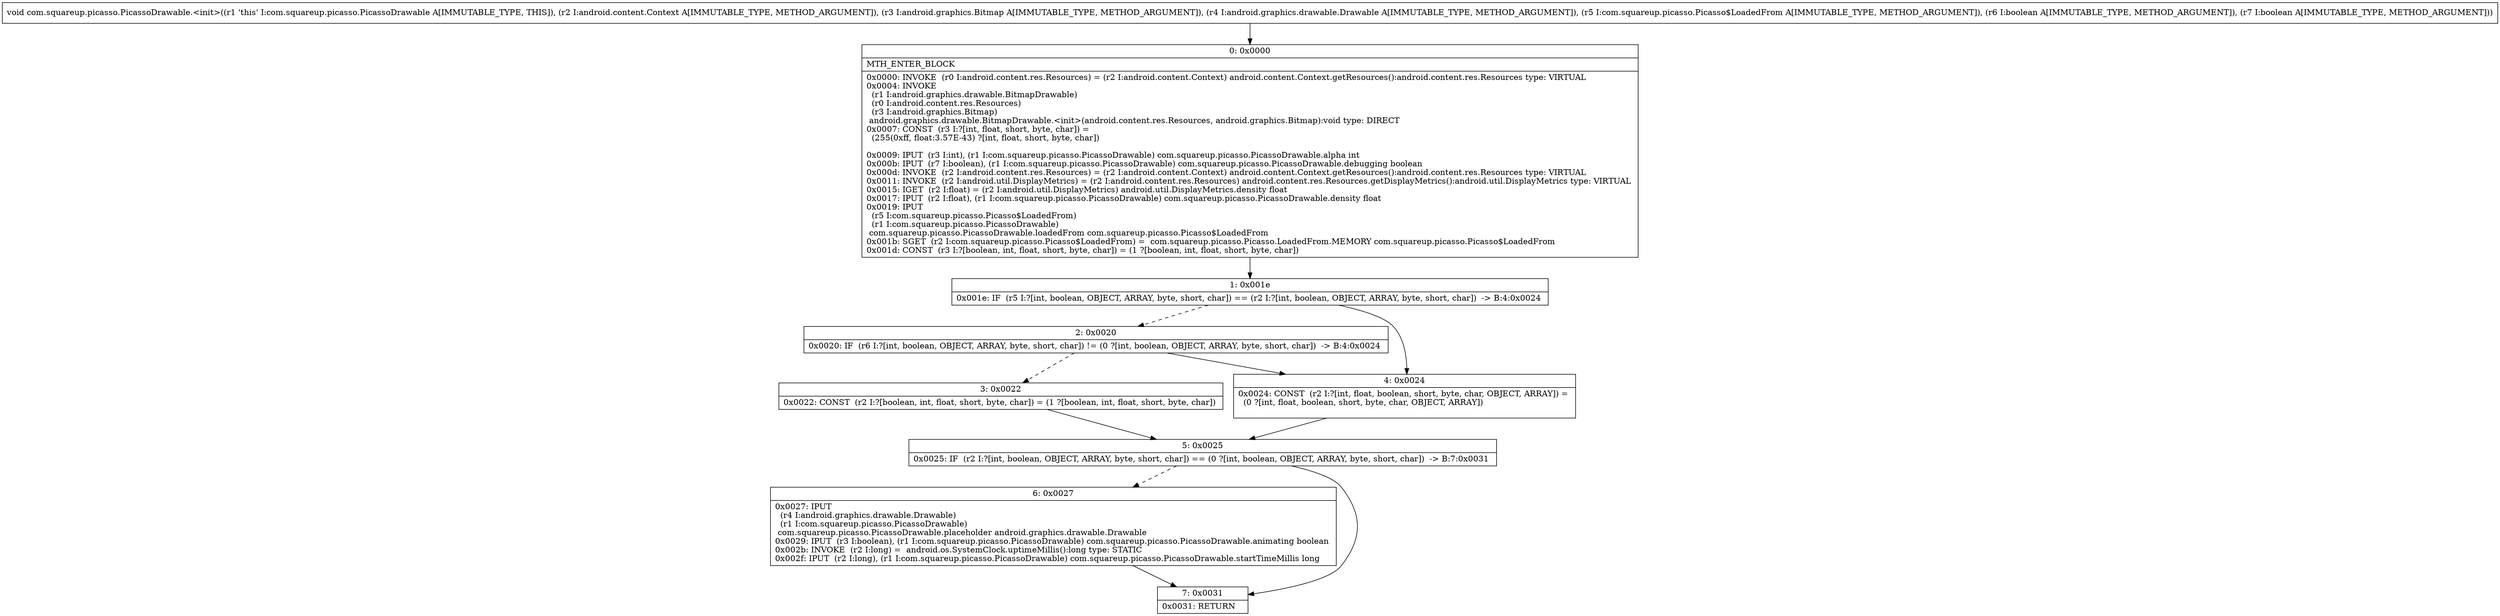 digraph "CFG forcom.squareup.picasso.PicassoDrawable.\<init\>(Landroid\/content\/Context;Landroid\/graphics\/Bitmap;Landroid\/graphics\/drawable\/Drawable;Lcom\/squareup\/picasso\/Picasso$LoadedFrom;ZZ)V" {
Node_0 [shape=record,label="{0\:\ 0x0000|MTH_ENTER_BLOCK\l|0x0000: INVOKE  (r0 I:android.content.res.Resources) = (r2 I:android.content.Context) android.content.Context.getResources():android.content.res.Resources type: VIRTUAL \l0x0004: INVOKE  \l  (r1 I:android.graphics.drawable.BitmapDrawable)\l  (r0 I:android.content.res.Resources)\l  (r3 I:android.graphics.Bitmap)\l android.graphics.drawable.BitmapDrawable.\<init\>(android.content.res.Resources, android.graphics.Bitmap):void type: DIRECT \l0x0007: CONST  (r3 I:?[int, float, short, byte, char]) = \l  (255(0xff, float:3.57E\-43) ?[int, float, short, byte, char])\l \l0x0009: IPUT  (r3 I:int), (r1 I:com.squareup.picasso.PicassoDrawable) com.squareup.picasso.PicassoDrawable.alpha int \l0x000b: IPUT  (r7 I:boolean), (r1 I:com.squareup.picasso.PicassoDrawable) com.squareup.picasso.PicassoDrawable.debugging boolean \l0x000d: INVOKE  (r2 I:android.content.res.Resources) = (r2 I:android.content.Context) android.content.Context.getResources():android.content.res.Resources type: VIRTUAL \l0x0011: INVOKE  (r2 I:android.util.DisplayMetrics) = (r2 I:android.content.res.Resources) android.content.res.Resources.getDisplayMetrics():android.util.DisplayMetrics type: VIRTUAL \l0x0015: IGET  (r2 I:float) = (r2 I:android.util.DisplayMetrics) android.util.DisplayMetrics.density float \l0x0017: IPUT  (r2 I:float), (r1 I:com.squareup.picasso.PicassoDrawable) com.squareup.picasso.PicassoDrawable.density float \l0x0019: IPUT  \l  (r5 I:com.squareup.picasso.Picasso$LoadedFrom)\l  (r1 I:com.squareup.picasso.PicassoDrawable)\l com.squareup.picasso.PicassoDrawable.loadedFrom com.squareup.picasso.Picasso$LoadedFrom \l0x001b: SGET  (r2 I:com.squareup.picasso.Picasso$LoadedFrom) =  com.squareup.picasso.Picasso.LoadedFrom.MEMORY com.squareup.picasso.Picasso$LoadedFrom \l0x001d: CONST  (r3 I:?[boolean, int, float, short, byte, char]) = (1 ?[boolean, int, float, short, byte, char]) \l}"];
Node_1 [shape=record,label="{1\:\ 0x001e|0x001e: IF  (r5 I:?[int, boolean, OBJECT, ARRAY, byte, short, char]) == (r2 I:?[int, boolean, OBJECT, ARRAY, byte, short, char])  \-\> B:4:0x0024 \l}"];
Node_2 [shape=record,label="{2\:\ 0x0020|0x0020: IF  (r6 I:?[int, boolean, OBJECT, ARRAY, byte, short, char]) != (0 ?[int, boolean, OBJECT, ARRAY, byte, short, char])  \-\> B:4:0x0024 \l}"];
Node_3 [shape=record,label="{3\:\ 0x0022|0x0022: CONST  (r2 I:?[boolean, int, float, short, byte, char]) = (1 ?[boolean, int, float, short, byte, char]) \l}"];
Node_4 [shape=record,label="{4\:\ 0x0024|0x0024: CONST  (r2 I:?[int, float, boolean, short, byte, char, OBJECT, ARRAY]) = \l  (0 ?[int, float, boolean, short, byte, char, OBJECT, ARRAY])\l \l}"];
Node_5 [shape=record,label="{5\:\ 0x0025|0x0025: IF  (r2 I:?[int, boolean, OBJECT, ARRAY, byte, short, char]) == (0 ?[int, boolean, OBJECT, ARRAY, byte, short, char])  \-\> B:7:0x0031 \l}"];
Node_6 [shape=record,label="{6\:\ 0x0027|0x0027: IPUT  \l  (r4 I:android.graphics.drawable.Drawable)\l  (r1 I:com.squareup.picasso.PicassoDrawable)\l com.squareup.picasso.PicassoDrawable.placeholder android.graphics.drawable.Drawable \l0x0029: IPUT  (r3 I:boolean), (r1 I:com.squareup.picasso.PicassoDrawable) com.squareup.picasso.PicassoDrawable.animating boolean \l0x002b: INVOKE  (r2 I:long) =  android.os.SystemClock.uptimeMillis():long type: STATIC \l0x002f: IPUT  (r2 I:long), (r1 I:com.squareup.picasso.PicassoDrawable) com.squareup.picasso.PicassoDrawable.startTimeMillis long \l}"];
Node_7 [shape=record,label="{7\:\ 0x0031|0x0031: RETURN   \l}"];
MethodNode[shape=record,label="{void com.squareup.picasso.PicassoDrawable.\<init\>((r1 'this' I:com.squareup.picasso.PicassoDrawable A[IMMUTABLE_TYPE, THIS]), (r2 I:android.content.Context A[IMMUTABLE_TYPE, METHOD_ARGUMENT]), (r3 I:android.graphics.Bitmap A[IMMUTABLE_TYPE, METHOD_ARGUMENT]), (r4 I:android.graphics.drawable.Drawable A[IMMUTABLE_TYPE, METHOD_ARGUMENT]), (r5 I:com.squareup.picasso.Picasso$LoadedFrom A[IMMUTABLE_TYPE, METHOD_ARGUMENT]), (r6 I:boolean A[IMMUTABLE_TYPE, METHOD_ARGUMENT]), (r7 I:boolean A[IMMUTABLE_TYPE, METHOD_ARGUMENT])) }"];
MethodNode -> Node_0;
Node_0 -> Node_1;
Node_1 -> Node_2[style=dashed];
Node_1 -> Node_4;
Node_2 -> Node_3[style=dashed];
Node_2 -> Node_4;
Node_3 -> Node_5;
Node_4 -> Node_5;
Node_5 -> Node_6[style=dashed];
Node_5 -> Node_7;
Node_6 -> Node_7;
}

